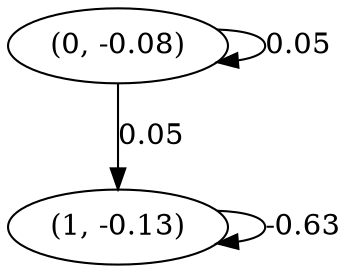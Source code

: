 digraph {
    0 [ label = "(0, -0.08)" ]
    1 [ label = "(1, -0.13)" ]
    0 -> 0 [ label = "0.05" ]
    1 -> 1 [ label = "-0.63" ]
    0 -> 1 [ label = "0.05" ]
}

